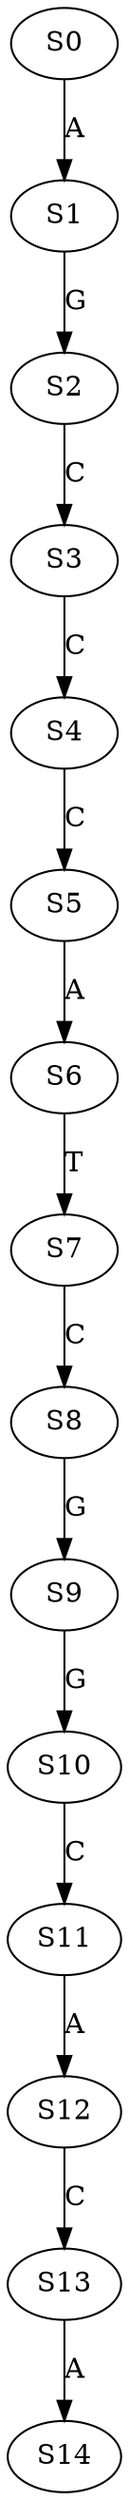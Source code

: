 strict digraph  {
	S0 -> S1 [ label = A ];
	S1 -> S2 [ label = G ];
	S2 -> S3 [ label = C ];
	S3 -> S4 [ label = C ];
	S4 -> S5 [ label = C ];
	S5 -> S6 [ label = A ];
	S6 -> S7 [ label = T ];
	S7 -> S8 [ label = C ];
	S8 -> S9 [ label = G ];
	S9 -> S10 [ label = G ];
	S10 -> S11 [ label = C ];
	S11 -> S12 [ label = A ];
	S12 -> S13 [ label = C ];
	S13 -> S14 [ label = A ];
}
